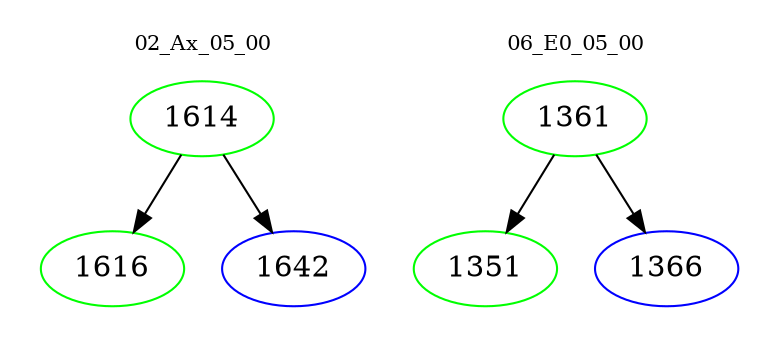 digraph{
subgraph cluster_0 {
color = white
label = "02_Ax_05_00";
fontsize=10;
T0_1614 [label="1614", color="green"]
T0_1614 -> T0_1616 [color="black"]
T0_1616 [label="1616", color="green"]
T0_1614 -> T0_1642 [color="black"]
T0_1642 [label="1642", color="blue"]
}
subgraph cluster_1 {
color = white
label = "06_E0_05_00";
fontsize=10;
T1_1361 [label="1361", color="green"]
T1_1361 -> T1_1351 [color="black"]
T1_1351 [label="1351", color="green"]
T1_1361 -> T1_1366 [color="black"]
T1_1366 [label="1366", color="blue"]
}
}
